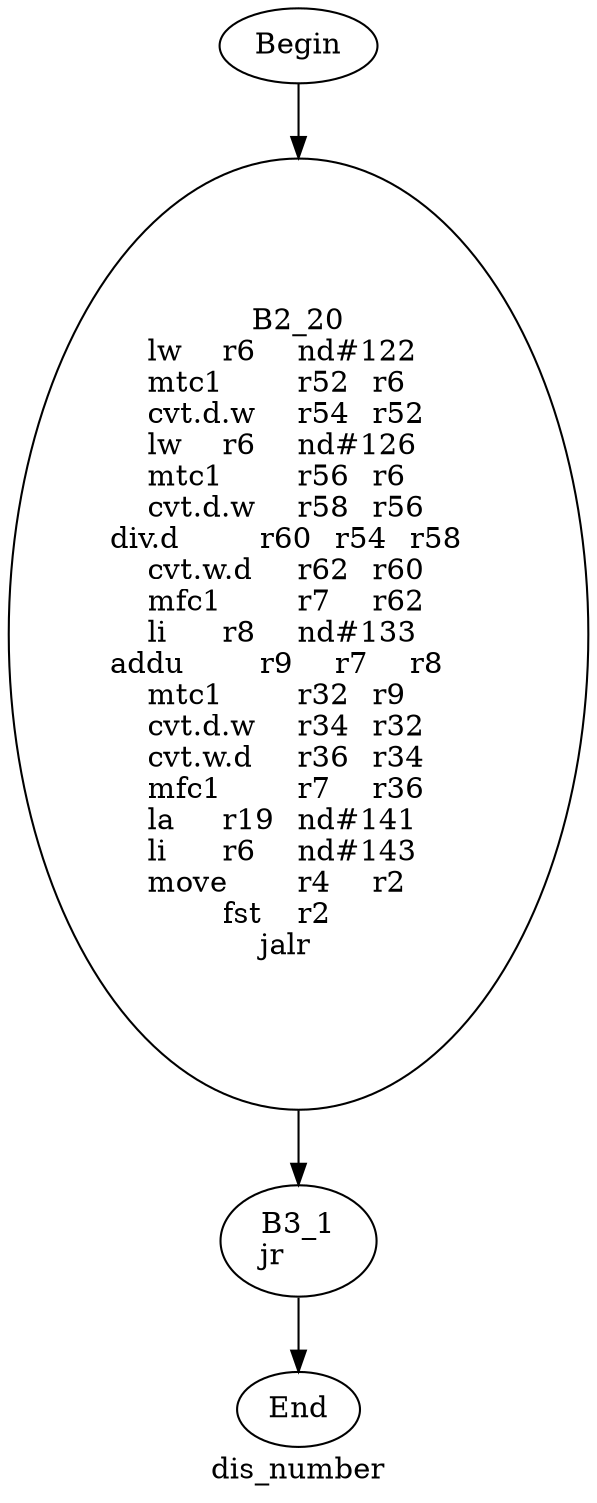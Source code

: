 digraph G{
	label = "dis_number"	style = "dashed";
	color = purple;
	Node0 [label = "Begin"];
	Node0 -> {Node2 }
	Node1 [label = "End"];
	Node1 -> {}
	Node2 [label = "B2_20\nlw	r6	nd#122	\nmtc1	r52	r6	\ncvt.d.w	r54	r52	\nlw	r6	nd#126	\nmtc1	r56	r6	\ncvt.d.w	r58	r56	\ndiv.d	r60	r54	r58	\ncvt.w.d	r62	r60	\nmfc1	r7	r62	\nli	r8	nd#133	\naddu	r9	r7	r8	\nmtc1	r32	r9	\ncvt.d.w	r34	r32	\ncvt.w.d	r36	r34	\nmfc1	r7	r36	\nla	r19	nd#141	\nli	r6	nd#143	\nmove	r4	r2	\nfst	r2	\njalr	\n"];
	Node2 -> {Node3 }
	Node3 [label = "B3_1\njr	\n"];
	Node3 -> {Node1 }
}
